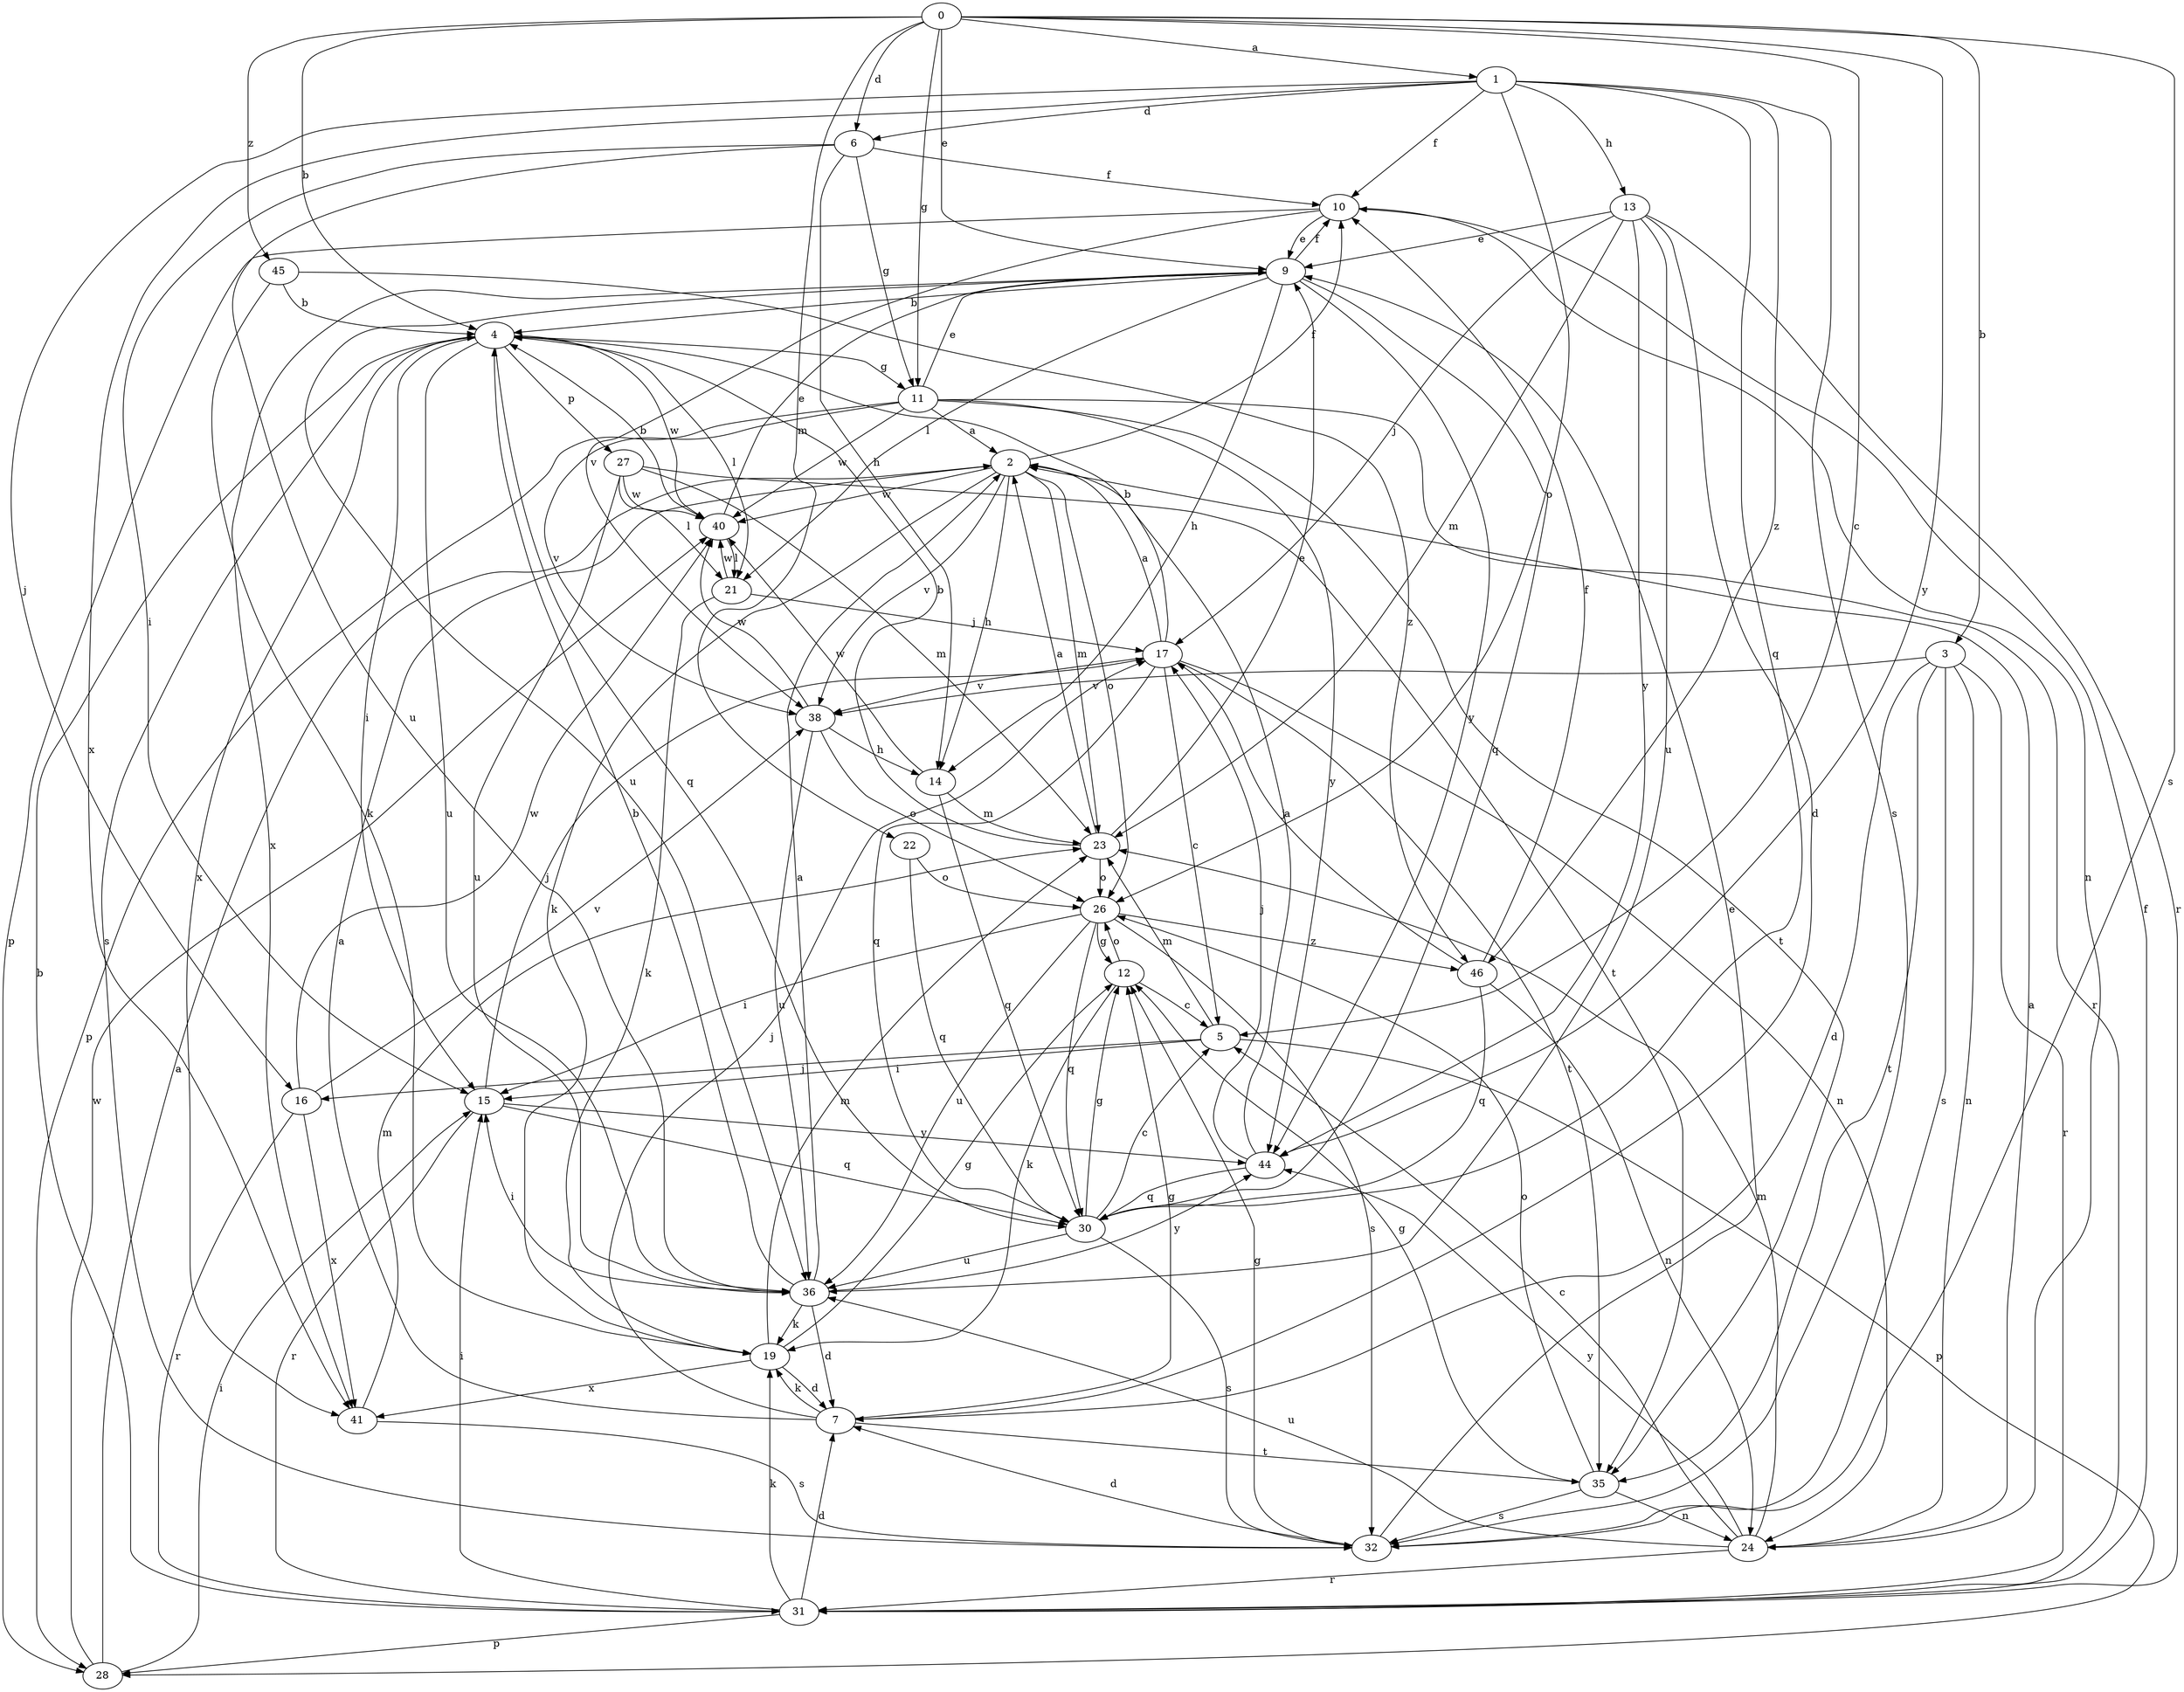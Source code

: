 strict digraph  {
0;
1;
2;
3;
4;
5;
6;
7;
9;
10;
11;
12;
13;
14;
15;
16;
17;
19;
21;
22;
23;
24;
26;
27;
28;
30;
31;
32;
35;
36;
38;
40;
41;
44;
45;
46;
0 -> 1  [label=a];
0 -> 3  [label=b];
0 -> 4  [label=b];
0 -> 5  [label=c];
0 -> 6  [label=d];
0 -> 9  [label=e];
0 -> 11  [label=g];
0 -> 22  [label=m];
0 -> 32  [label=s];
0 -> 44  [label=y];
0 -> 45  [label=z];
1 -> 6  [label=d];
1 -> 10  [label=f];
1 -> 13  [label=h];
1 -> 16  [label=j];
1 -> 26  [label=o];
1 -> 30  [label=q];
1 -> 32  [label=s];
1 -> 41  [label=x];
1 -> 46  [label=z];
2 -> 10  [label=f];
2 -> 14  [label=h];
2 -> 19  [label=k];
2 -> 23  [label=m];
2 -> 26  [label=o];
2 -> 38  [label=v];
2 -> 40  [label=w];
3 -> 7  [label=d];
3 -> 24  [label=n];
3 -> 31  [label=r];
3 -> 32  [label=s];
3 -> 35  [label=t];
3 -> 38  [label=v];
4 -> 11  [label=g];
4 -> 15  [label=i];
4 -> 21  [label=l];
4 -> 27  [label=p];
4 -> 30  [label=q];
4 -> 32  [label=s];
4 -> 36  [label=u];
4 -> 40  [label=w];
4 -> 41  [label=x];
5 -> 15  [label=i];
5 -> 16  [label=j];
5 -> 23  [label=m];
5 -> 28  [label=p];
6 -> 10  [label=f];
6 -> 11  [label=g];
6 -> 14  [label=h];
6 -> 15  [label=i];
6 -> 36  [label=u];
7 -> 2  [label=a];
7 -> 12  [label=g];
7 -> 17  [label=j];
7 -> 19  [label=k];
7 -> 35  [label=t];
9 -> 4  [label=b];
9 -> 10  [label=f];
9 -> 14  [label=h];
9 -> 21  [label=l];
9 -> 30  [label=q];
9 -> 36  [label=u];
9 -> 41  [label=x];
9 -> 44  [label=y];
10 -> 9  [label=e];
10 -> 24  [label=n];
10 -> 28  [label=p];
10 -> 38  [label=v];
11 -> 2  [label=a];
11 -> 9  [label=e];
11 -> 28  [label=p];
11 -> 31  [label=r];
11 -> 35  [label=t];
11 -> 38  [label=v];
11 -> 40  [label=w];
11 -> 44  [label=y];
12 -> 5  [label=c];
12 -> 19  [label=k];
12 -> 26  [label=o];
13 -> 7  [label=d];
13 -> 9  [label=e];
13 -> 17  [label=j];
13 -> 23  [label=m];
13 -> 31  [label=r];
13 -> 36  [label=u];
13 -> 44  [label=y];
14 -> 23  [label=m];
14 -> 30  [label=q];
14 -> 40  [label=w];
15 -> 17  [label=j];
15 -> 30  [label=q];
15 -> 31  [label=r];
15 -> 44  [label=y];
16 -> 31  [label=r];
16 -> 38  [label=v];
16 -> 40  [label=w];
16 -> 41  [label=x];
17 -> 2  [label=a];
17 -> 4  [label=b];
17 -> 5  [label=c];
17 -> 24  [label=n];
17 -> 30  [label=q];
17 -> 35  [label=t];
17 -> 38  [label=v];
19 -> 7  [label=d];
19 -> 12  [label=g];
19 -> 23  [label=m];
19 -> 41  [label=x];
21 -> 17  [label=j];
21 -> 19  [label=k];
21 -> 40  [label=w];
22 -> 26  [label=o];
22 -> 30  [label=q];
23 -> 2  [label=a];
23 -> 4  [label=b];
23 -> 9  [label=e];
23 -> 26  [label=o];
24 -> 2  [label=a];
24 -> 5  [label=c];
24 -> 23  [label=m];
24 -> 31  [label=r];
24 -> 36  [label=u];
24 -> 44  [label=y];
26 -> 12  [label=g];
26 -> 15  [label=i];
26 -> 30  [label=q];
26 -> 32  [label=s];
26 -> 36  [label=u];
26 -> 46  [label=z];
27 -> 21  [label=l];
27 -> 23  [label=m];
27 -> 35  [label=t];
27 -> 36  [label=u];
27 -> 40  [label=w];
28 -> 2  [label=a];
28 -> 15  [label=i];
28 -> 40  [label=w];
30 -> 5  [label=c];
30 -> 12  [label=g];
30 -> 32  [label=s];
30 -> 36  [label=u];
31 -> 4  [label=b];
31 -> 7  [label=d];
31 -> 10  [label=f];
31 -> 15  [label=i];
31 -> 19  [label=k];
31 -> 28  [label=p];
32 -> 7  [label=d];
32 -> 9  [label=e];
32 -> 12  [label=g];
35 -> 12  [label=g];
35 -> 24  [label=n];
35 -> 26  [label=o];
35 -> 32  [label=s];
36 -> 2  [label=a];
36 -> 4  [label=b];
36 -> 7  [label=d];
36 -> 15  [label=i];
36 -> 19  [label=k];
36 -> 44  [label=y];
38 -> 14  [label=h];
38 -> 26  [label=o];
38 -> 36  [label=u];
38 -> 40  [label=w];
40 -> 4  [label=b];
40 -> 9  [label=e];
40 -> 21  [label=l];
41 -> 23  [label=m];
41 -> 32  [label=s];
44 -> 2  [label=a];
44 -> 17  [label=j];
44 -> 30  [label=q];
45 -> 4  [label=b];
45 -> 19  [label=k];
45 -> 46  [label=z];
46 -> 10  [label=f];
46 -> 17  [label=j];
46 -> 24  [label=n];
46 -> 30  [label=q];
}
